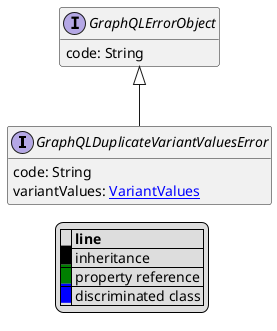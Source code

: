 @startuml

hide empty fields
hide empty methods
legend
|= |= line |
|<back:black>   </back>| inheritance |
|<back:green>   </back>| property reference |
|<back:blue>   </back>| discriminated class |
endlegend
interface GraphQLDuplicateVariantValuesError [[GraphQLDuplicateVariantValuesError.svg]] extends GraphQLErrorObject {
    code: String
    variantValues: [[VariantValues.svg VariantValues]]
}
interface GraphQLErrorObject [[GraphQLErrorObject.svg]]  {
    code: String
}





@enduml
